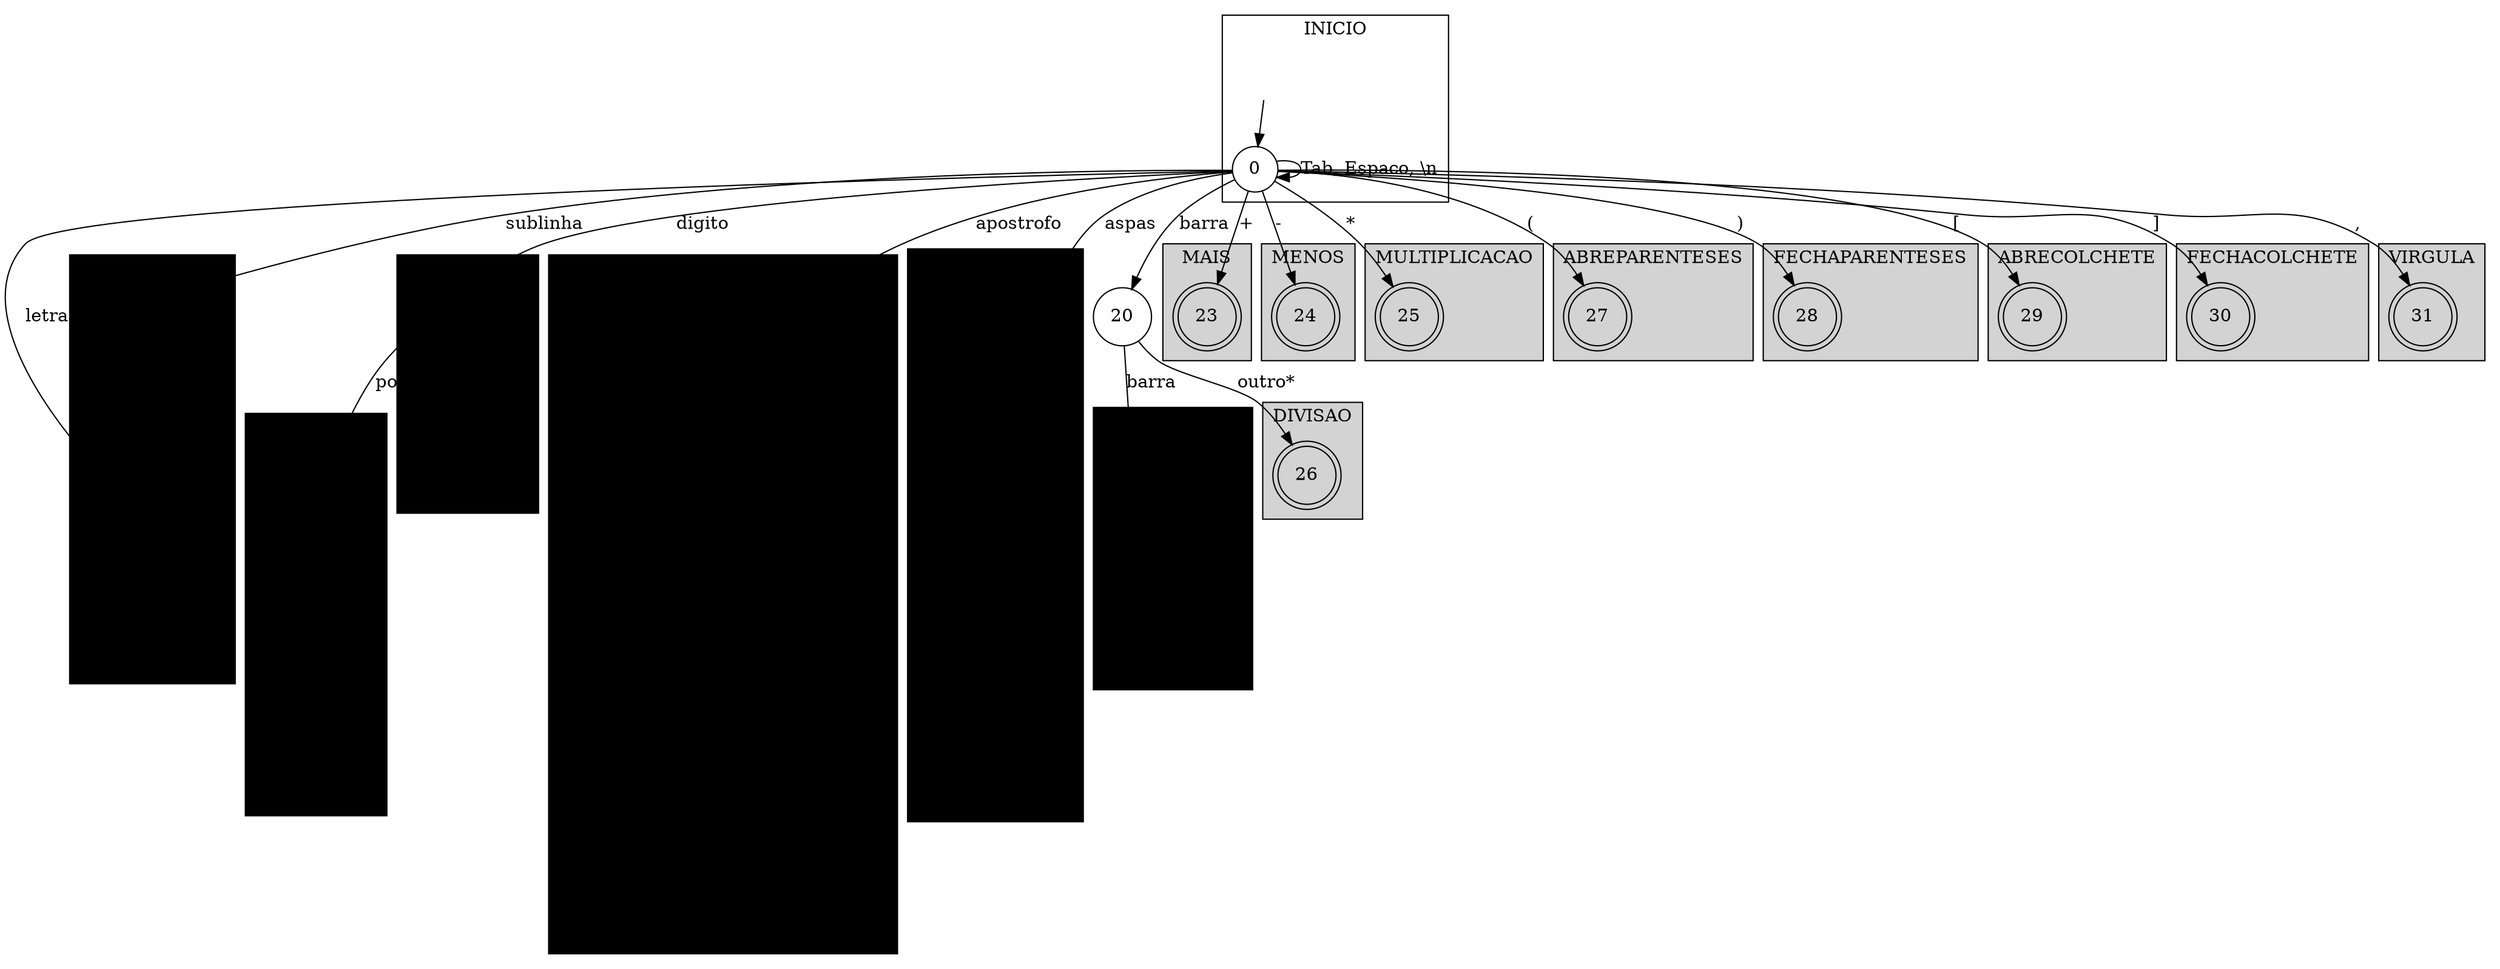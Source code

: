digraph {
	subgraph cluster_start {
		label=INICIO;

		Inicio [label="", shape=none];
		0 [shape=circle];
		Inicio -> 0;
	}
	0 -> 0 [label="Tab, Espaco, \\n"];

	subgraph cluster_id {
		label=ID;
		style=filled;
		color="#d85";

		1 [shape=circle];
		2 [shape=circle];
		3 [shape=doublecircle];

		0 -> 1 [label=sublinha];
		1 -> 1 [label=sublinha];
		0 -> 2 [label=letra];
		1 -> 2 [label=letra];
		2 -> 3 [label="outro*"];
	}

	subgraph cluster_intcon {
		label=INTCON;
		style=filled;
		color="#faf";

		4 [shape=circle];
		5 [shape=doublecircle];

		0 -> 4 [label=digito];
		4 -> 4 [label=digito];
		4 -> 5 [label="outro*"];
	}

	subgraph cluster_realcon {
		label=REALCON;
		style=filled;
		color="#88d";

		6 [shape=circle];
		7 [shape=circle];
		8 [shape=doublecircle];

		4 -> 6 [label=ponto];
		6 -> 7 [label=digito];
		7 -> 7 [label=digito];
		7 -> 8 [label="outro*"];
	}

	subgraph cluster_charcon {
		label=CHARCON;
		style=filled;
		color="#8d8";

		9 [shape=circle];
		10 [shape=circle];
		11 [shape=circle];
		12 [shape=doublecircle];
		13 [shape=circle];
		14 [shape=circle];
		15 [shape=circle];

		0 -> 9 [label=apostrofo];
		9 -> 10 [label=ch];
		9 -> 11 [label=contrabarra];
		10 -> 15 [label=apostrofo];
		15 -> 12 [label="outro*"];
		11 -> 14 [label=n];
		11 -> 15 [label=0];
		14 -> 15 [label=apostrofo];
		13 -> 15 [label=apostrofo];
	}

	subgraph cluster_stringcon {
		label=STRINGCON;
		style=filled;
		color="#d88";

		16 [shape=circle];
		17 [shape=circle];
		18 [shape=doublecircle];
		19 [shape=circle];

		0 -> 16 [label=aspas];
		16 -> 17 [label=aspas];
		16 -> 19 [label=ch];
		17 -> 18 [label="outro*"];
		19 -> 17 [label=aspas];
	}

	20 [shape=circle];
	0 -> 20 [label=barra];
	20 -> 21 [label=barra];

	subgraph cluster_comentario {
		label=COMENTARIO;
		style=filled;
		color="#dd8";

		21 [shape=circle];
		22 [shape=doublecircle];

		21 -> 21 [label="outro*"];
		21 -> 22 [label="\\n"];
	}

	subgraph cluster_mais {
		label=MAIS;
		style=filled;
		23 [shape=doublecircle];
	}
	0 -> 23 [label="+"];

	subgraph cluster_menos {
		label=MENOS;
		style=filled;
		24 [shape=doublecircle];
	}
	0 -> 24 [label="-"];

	subgraph cluster_multiplicacao {
		label=MULTIPLICACAO;
		style=filled;
		25 [shape=doublecircle];
	}
	0 -> 25 [label="*"];

	subgraph cluster_divisao {
		label=DIVISAO;
		style=filled;
		26 [shape=doublecircle];
	}
	20 -> 26 [label="outro*"];

	subgraph cluster_abreparenteses {
		label=ABREPARENTESES;
		style=filled;
		27 [shape=doublecircle];
	}
	0 -> 27 [label="("];

	subgraph cluster_fechaparenteses {
		label=FECHAPARENTESES;
		style=filled;
		28 [shape=doublecircle];
	}
	0 -> 28 [label=")"];

	subgraph cluster_abrecolchete {
		label=ABRECOLCHETE;
		style=filled;
		29 [shape=doublecircle];
	}
	0 -> 29 [label="["];

	subgraph cluster_fechacolchete {
		label=FECHACOLCHETE;
		style=filled;
		30 [shape=doublecircle];
	}
	0 -> 30 [label="]"];

	subgraph cluster_virgula {
		label=VIRGULA;
		style=filled;
		31 [shape=doublecircle];
	}
	0 -> 31 [label=","];

}

